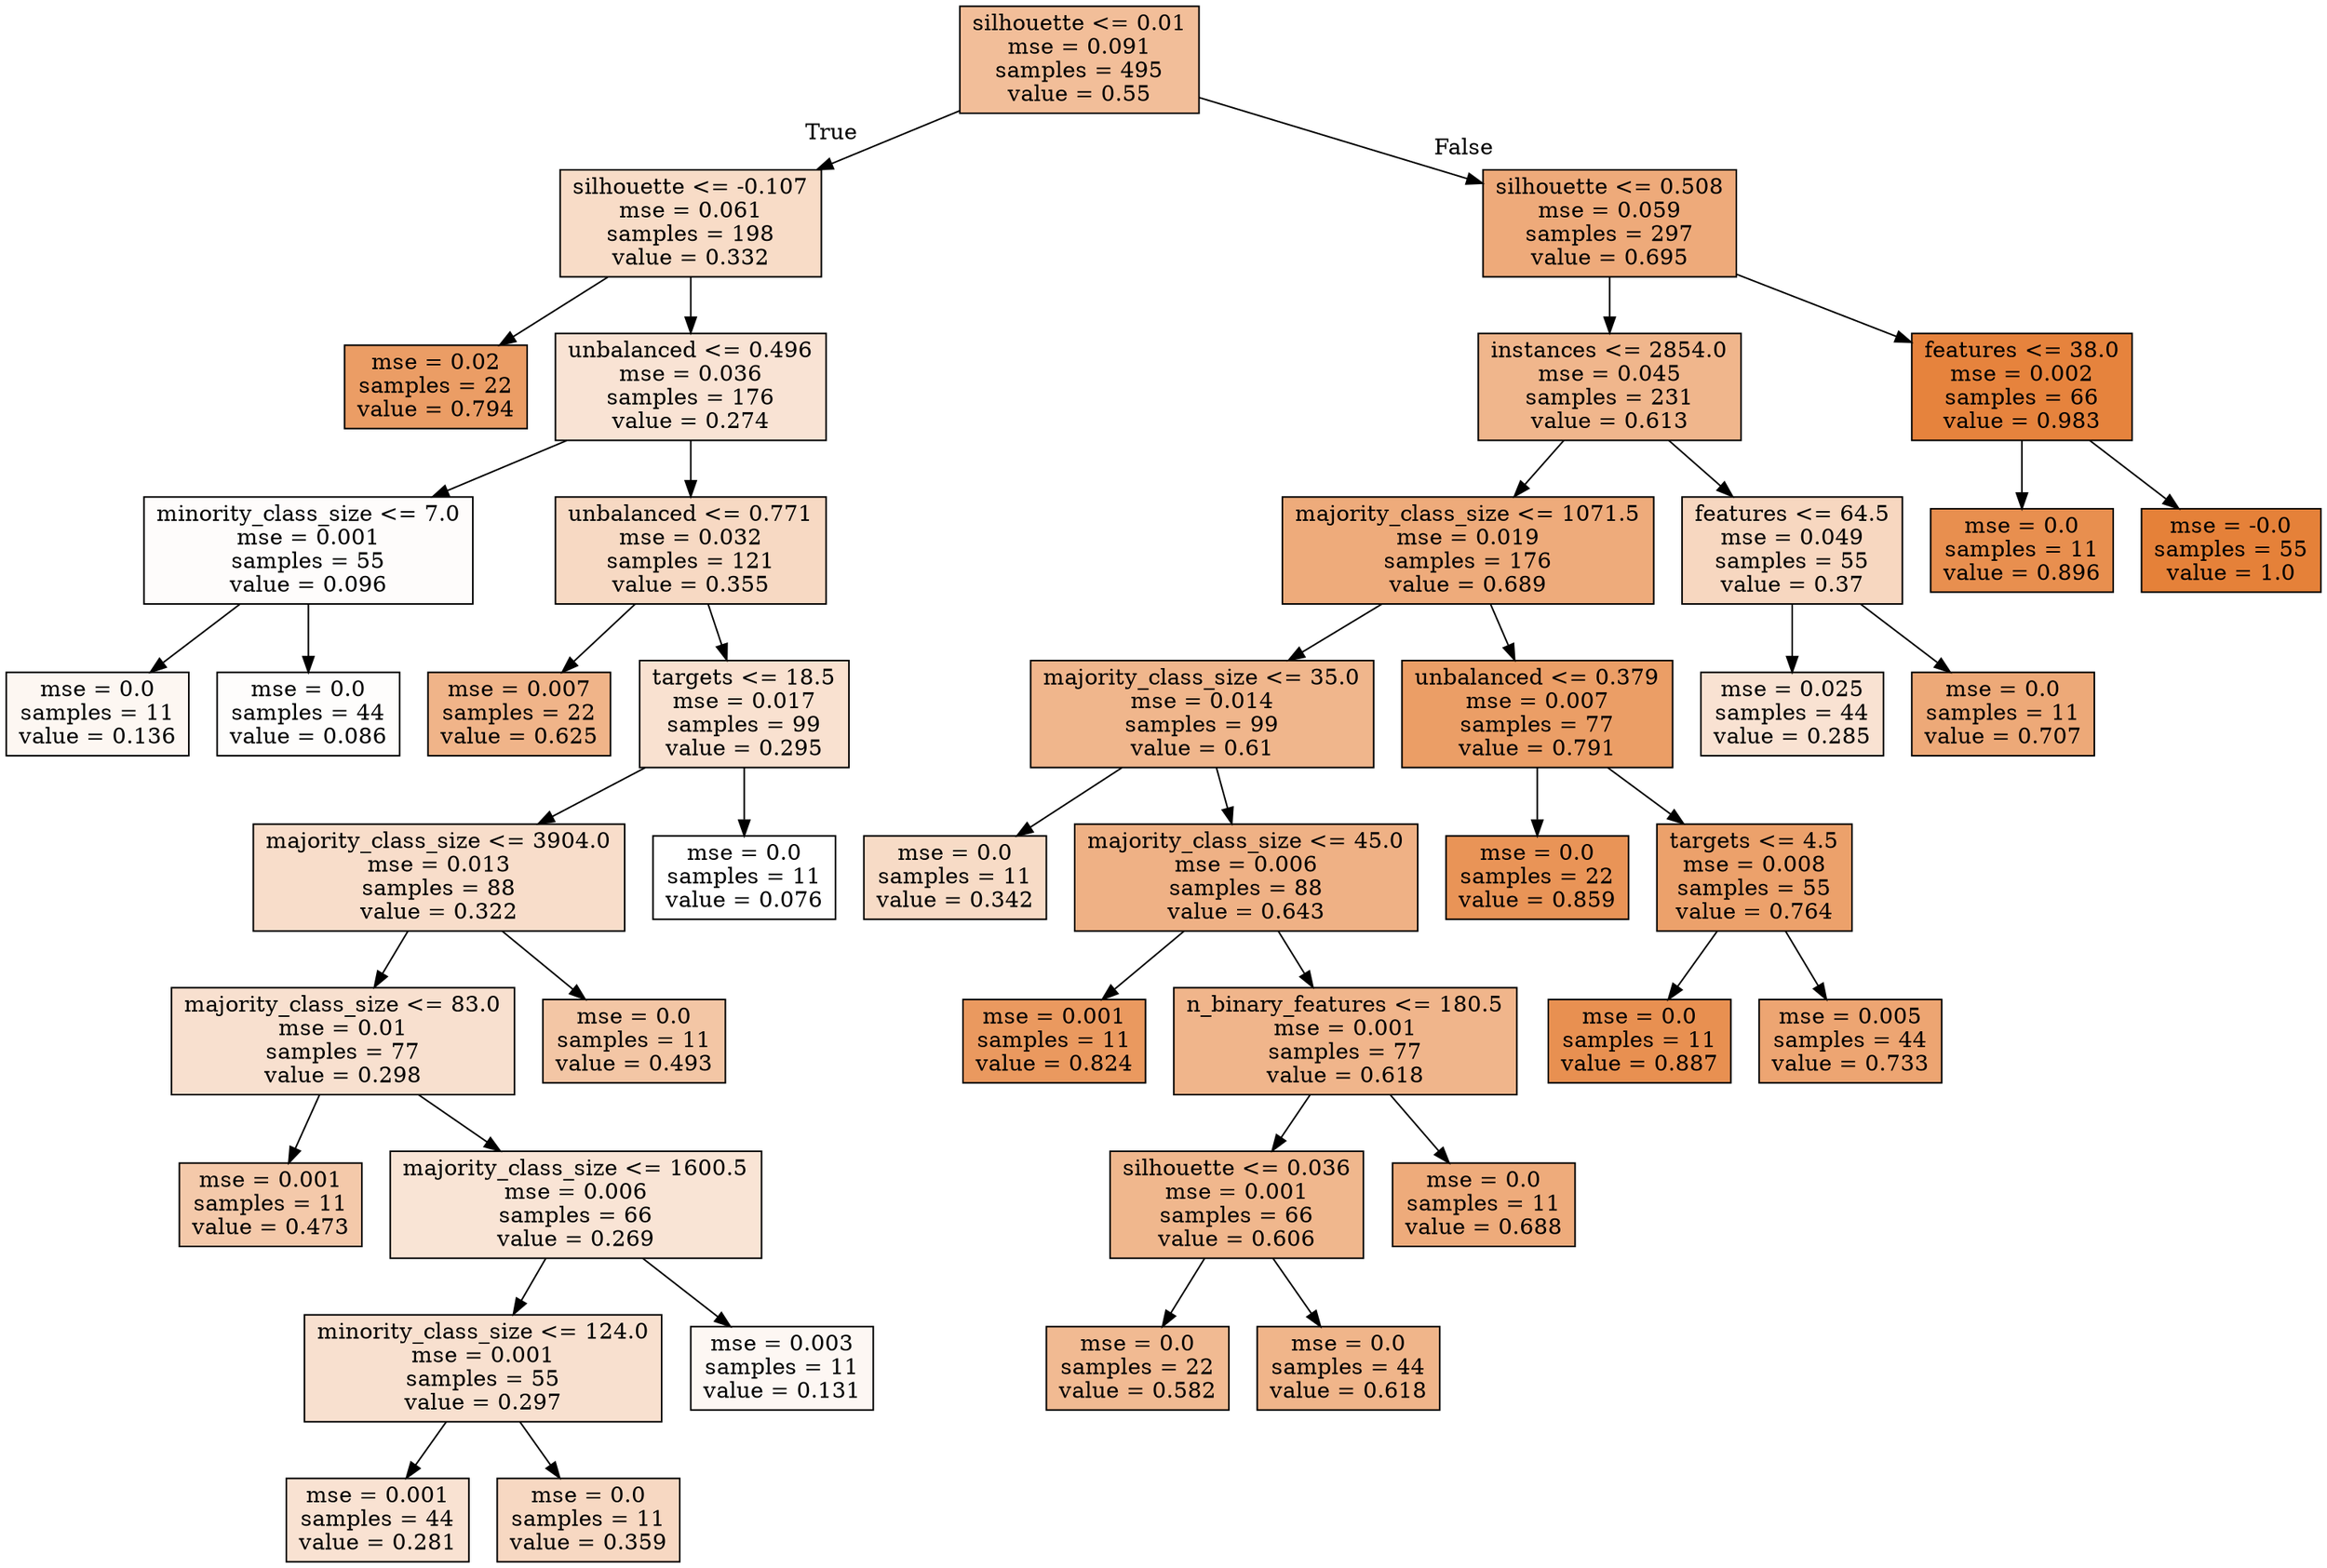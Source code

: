 digraph Tree {
node [shape=box, style="filled", color="black"] ;
0 [label="silhouette <= 0.01\nmse = 0.091\nsamples = 495\nvalue = 0.55", fillcolor="#e5813983"] ;
1 [label="silhouette <= -0.107\nmse = 0.061\nsamples = 198\nvalue = 0.332", fillcolor="#e5813947"] ;
0 -> 1 [labeldistance=2.5, labelangle=45, headlabel="True"] ;
2 [label="mse = 0.02\nsamples = 22\nvalue = 0.794", fillcolor="#e58139c6"] ;
1 -> 2 ;
3 [label="unbalanced <= 0.496\nmse = 0.036\nsamples = 176\nvalue = 0.274", fillcolor="#e5813937"] ;
1 -> 3 ;
4 [label="minority_class_size <= 7.0\nmse = 0.001\nsamples = 55\nvalue = 0.096", fillcolor="#e5813905"] ;
3 -> 4 ;
5 [label="mse = 0.0\nsamples = 11\nvalue = 0.136", fillcolor="#e5813910"] ;
4 -> 5 ;
6 [label="mse = 0.0\nsamples = 44\nvalue = 0.086", fillcolor="#e5813903"] ;
4 -> 6 ;
7 [label="unbalanced <= 0.771\nmse = 0.032\nsamples = 121\nvalue = 0.355", fillcolor="#e581394d"] ;
3 -> 7 ;
8 [label="mse = 0.007\nsamples = 22\nvalue = 0.625", fillcolor="#e5813997"] ;
7 -> 8 ;
9 [label="targets <= 18.5\nmse = 0.017\nsamples = 99\nvalue = 0.295", fillcolor="#e581393c"] ;
7 -> 9 ;
10 [label="majority_class_size <= 3904.0\nmse = 0.013\nsamples = 88\nvalue = 0.322", fillcolor="#e5813944"] ;
9 -> 10 ;
11 [label="majority_class_size <= 83.0\nmse = 0.01\nsamples = 77\nvalue = 0.298", fillcolor="#e581393d"] ;
10 -> 11 ;
12 [label="mse = 0.001\nsamples = 11\nvalue = 0.473", fillcolor="#e581396d"] ;
11 -> 12 ;
13 [label="majority_class_size <= 1600.5\nmse = 0.006\nsamples = 66\nvalue = 0.269", fillcolor="#e5813935"] ;
11 -> 13 ;
14 [label="minority_class_size <= 124.0\nmse = 0.001\nsamples = 55\nvalue = 0.297", fillcolor="#e581393d"] ;
13 -> 14 ;
15 [label="mse = 0.001\nsamples = 44\nvalue = 0.281", fillcolor="#e5813939"] ;
14 -> 15 ;
16 [label="mse = 0.0\nsamples = 11\nvalue = 0.359", fillcolor="#e581394e"] ;
14 -> 16 ;
17 [label="mse = 0.003\nsamples = 11\nvalue = 0.131", fillcolor="#e581390f"] ;
13 -> 17 ;
18 [label="mse = 0.0\nsamples = 11\nvalue = 0.493", fillcolor="#e5813973"] ;
10 -> 18 ;
19 [label="mse = 0.0\nsamples = 11\nvalue = 0.076", fillcolor="#e5813900"] ;
9 -> 19 ;
20 [label="silhouette <= 0.508\nmse = 0.059\nsamples = 297\nvalue = 0.695", fillcolor="#e58139ab"] ;
0 -> 20 [labeldistance=2.5, labelangle=-45, headlabel="False"] ;
21 [label="instances <= 2854.0\nmse = 0.045\nsamples = 231\nvalue = 0.613", fillcolor="#e5813994"] ;
20 -> 21 ;
22 [label="majority_class_size <= 1071.5\nmse = 0.019\nsamples = 176\nvalue = 0.689", fillcolor="#e58139a9"] ;
21 -> 22 ;
23 [label="majority_class_size <= 35.0\nmse = 0.014\nsamples = 99\nvalue = 0.61", fillcolor="#e5813993"] ;
22 -> 23 ;
24 [label="mse = 0.0\nsamples = 11\nvalue = 0.342", fillcolor="#e5813949"] ;
23 -> 24 ;
25 [label="majority_class_size <= 45.0\nmse = 0.006\nsamples = 88\nvalue = 0.643", fillcolor="#e581399d"] ;
23 -> 25 ;
26 [label="mse = 0.001\nsamples = 11\nvalue = 0.824", fillcolor="#e58139ce"] ;
25 -> 26 ;
27 [label="n_binary_features <= 180.5\nmse = 0.001\nsamples = 77\nvalue = 0.618", fillcolor="#e5813995"] ;
25 -> 27 ;
28 [label="silhouette <= 0.036\nmse = 0.001\nsamples = 66\nvalue = 0.606", fillcolor="#e5813992"] ;
27 -> 28 ;
29 [label="mse = 0.0\nsamples = 22\nvalue = 0.582", fillcolor="#e581398c"] ;
28 -> 29 ;
30 [label="mse = 0.0\nsamples = 44\nvalue = 0.618", fillcolor="#e5813996"] ;
28 -> 30 ;
31 [label="mse = 0.0\nsamples = 11\nvalue = 0.688", fillcolor="#e58139a9"] ;
27 -> 31 ;
32 [label="unbalanced <= 0.379\nmse = 0.007\nsamples = 77\nvalue = 0.791", fillcolor="#e58139c5"] ;
22 -> 32 ;
33 [label="mse = 0.0\nsamples = 22\nvalue = 0.859", fillcolor="#e58139d8"] ;
32 -> 33 ;
34 [label="targets <= 4.5\nmse = 0.008\nsamples = 55\nvalue = 0.764", fillcolor="#e58139be"] ;
32 -> 34 ;
35 [label="mse = 0.0\nsamples = 11\nvalue = 0.887", fillcolor="#e58139e0"] ;
34 -> 35 ;
36 [label="mse = 0.005\nsamples = 44\nvalue = 0.733", fillcolor="#e58139b5"] ;
34 -> 36 ;
37 [label="features <= 64.5\nmse = 0.049\nsamples = 55\nvalue = 0.37", fillcolor="#e5813951"] ;
21 -> 37 ;
38 [label="mse = 0.025\nsamples = 44\nvalue = 0.285", fillcolor="#e581393a"] ;
37 -> 38 ;
39 [label="mse = 0.0\nsamples = 11\nvalue = 0.707", fillcolor="#e58139ae"] ;
37 -> 39 ;
40 [label="features <= 38.0\nmse = 0.002\nsamples = 66\nvalue = 0.983", fillcolor="#e58139fa"] ;
20 -> 40 ;
41 [label="mse = 0.0\nsamples = 11\nvalue = 0.896", fillcolor="#e58139e2"] ;
40 -> 41 ;
42 [label="mse = -0.0\nsamples = 55\nvalue = 1.0", fillcolor="#e58139ff"] ;
40 -> 42 ;
}